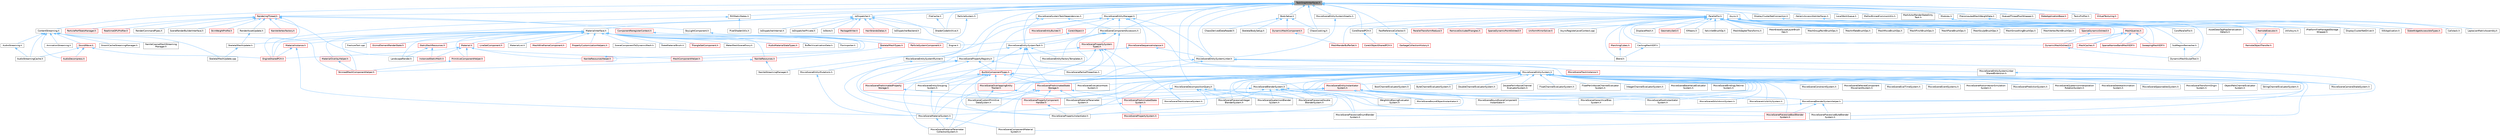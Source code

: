 digraph "TaskGraphInterfaces.h"
{
 // INTERACTIVE_SVG=YES
 // LATEX_PDF_SIZE
  bgcolor="transparent";
  edge [fontname=Helvetica,fontsize=10,labelfontname=Helvetica,labelfontsize=10];
  node [fontname=Helvetica,fontsize=10,shape=box,height=0.2,width=0.4];
  Node1 [id="Node000001",label="TaskGraphInterfaces.h",height=0.2,width=0.4,color="gray40", fillcolor="grey60", style="filled", fontcolor="black",tooltip=" "];
  Node1 -> Node2 [id="edge1_Node000001_Node000002",dir="back",color="steelblue1",style="solid",tooltip=" "];
  Node2 [id="Node000002",label="Async.h",height=0.2,width=0.4,color="grey40", fillcolor="white", style="filled",URL="$d7/ddf/Async_8h.html",tooltip=" "];
  Node2 -> Node3 [id="edge2_Node000002_Node000003",dir="back",color="steelblue1",style="solid",tooltip=" "];
  Node3 [id="Node000003",label="AssetDataTagMapSerialization\lDetails.h",height=0.2,width=0.4,color="grey40", fillcolor="white", style="filled",URL="$d5/d67/AssetDataTagMapSerializationDetails_8h.html",tooltip=" "];
  Node2 -> Node4 [id="edge3_Node000002_Node000004",dir="back",color="steelblue1",style="solid",tooltip=" "];
  Node4 [id="Node000004",label="CoreUObject.h",height=0.2,width=0.4,color="red", fillcolor="#FFF0F0", style="filled",URL="$d0/ded/CoreUObject_8h.html",tooltip=" "];
  Node4 -> Node5 [id="edge4_Node000004_Node000005",dir="back",color="steelblue1",style="solid",tooltip=" "];
  Node5 [id="Node000005",label="Engine.h",height=0.2,width=0.4,color="grey40", fillcolor="white", style="filled",URL="$d1/d34/Public_2Engine_8h.html",tooltip=" "];
  Node2 -> Node12 [id="edge5_Node000002_Node000012",dir="back",color="steelblue1",style="solid",tooltip=" "];
  Node12 [id="Node000012",label="CoroParallelFor.h",height=0.2,width=0.4,color="grey40", fillcolor="white", style="filled",URL="$d2/d05/CoroParallelFor_8h.html",tooltip=" "];
  Node2 -> Node13 [id="edge6_Node000002_Node000013",dir="back",color="steelblue1",style="solid",tooltip=" "];
  Node13 [id="Node000013",label="DynamicMeshSculptTool.h",height=0.2,width=0.4,color="grey40", fillcolor="white", style="filled",URL="$d6/d16/DynamicMeshSculptTool_8h.html",tooltip=" "];
  Node2 -> Node14 [id="edge7_Node000002_Node000014",dir="back",color="steelblue1",style="solid",tooltip=" "];
  Node14 [id="Node000014",label="IPlatformFileManagedStorage\lWrapper.h",height=0.2,width=0.4,color="grey40", fillcolor="white", style="filled",URL="$db/d2e/IPlatformFileManagedStorageWrapper_8h.html",tooltip=" "];
  Node2 -> Node15 [id="edge8_Node000002_Node000015",dir="back",color="steelblue1",style="solid",tooltip=" "];
  Node15 [id="Node000015",label="RemoteExecutor.h",height=0.2,width=0.4,color="red", fillcolor="#FFF0F0", style="filled",URL="$d4/dbc/RemoteExecutor_8h.html",tooltip=" "];
  Node15 -> Node16 [id="edge9_Node000015_Node000016",dir="back",color="steelblue1",style="solid",tooltip=" "];
  Node16 [id="Node000016",label="RemoteObjectTransfer.h",height=0.2,width=0.4,color="red", fillcolor="#FFF0F0", style="filled",URL="$df/d26/RemoteObjectTransfer_8h.html",tooltip=" "];
  Node2 -> Node16 [id="edge10_Node000002_Node000016",dir="back",color="steelblue1",style="solid",tooltip=" "];
  Node2 -> Node1134 [id="edge11_Node000002_Node001134",dir="back",color="steelblue1",style="solid",tooltip=" "];
  Node1134 [id="Node001134",label="UtilsAsync.h",height=0.2,width=0.4,color="grey40", fillcolor="white", style="filled",URL="$d2/d0c/UtilsAsync_8h.html",tooltip=" "];
  Node1 -> Node19 [id="edge12_Node000001_Node000019",dir="back",color="steelblue1",style="solid",tooltip=" "];
  Node19 [id="Node000019",label="BodySetup.h",height=0.2,width=0.4,color="grey40", fillcolor="white", style="filled",URL="$d8/d7b/BodySetup_8h.html",tooltip=" "];
  Node19 -> Node20 [id="edge13_Node000019_Node000020",dir="back",color="steelblue1",style="solid",tooltip=" "];
  Node20 [id="Node000020",label="ChaosCooking.h",height=0.2,width=0.4,color="grey40", fillcolor="white", style="filled",URL="$de/d88/ChaosCooking_8h.html",tooltip=" "];
  Node19 -> Node21 [id="edge14_Node000019_Node000021",dir="back",color="steelblue1",style="solid",tooltip=" "];
  Node21 [id="Node000021",label="ChaosDerivedDataReader.h",height=0.2,width=0.4,color="grey40", fillcolor="white", style="filled",URL="$de/d70/ChaosDerivedDataReader_8h.html",tooltip=" "];
  Node19 -> Node22 [id="edge15_Node000019_Node000022",dir="back",color="steelblue1",style="solid",tooltip=" "];
  Node22 [id="Node000022",label="DynamicMeshComponent.h",height=0.2,width=0.4,color="red", fillcolor="#FFF0F0", style="filled",URL="$d8/d66/DynamicMeshComponent_8h.html",tooltip=" "];
  Node22 -> Node34 [id="edge16_Node000022_Node000034",dir="back",color="steelblue1",style="solid",tooltip=" "];
  Node34 [id="Node000034",label="MeshRenderBufferSet.h",height=0.2,width=0.4,color="red", fillcolor="#FFF0F0", style="filled",URL="$de/dc2/MeshRenderBufferSet_8h.html",tooltip=" "];
  Node19 -> Node95 [id="edge17_Node000019_Node000095",dir="back",color="steelblue1",style="solid",tooltip=" "];
  Node95 [id="Node000095",label="SkeletalBodySetup.h",height=0.2,width=0.4,color="grey40", fillcolor="white", style="filled",URL="$dc/dbc/SkeletalBodySetup_8h.html",tooltip=" "];
  Node1 -> Node20 [id="edge18_Node000001_Node000020",dir="back",color="steelblue1",style="solid",tooltip=" "];
  Node1 -> Node1135 [id="edge19_Node000001_Node001135",dir="back",color="steelblue1",style="solid",tooltip=" "];
  Node1135 [id="Node001135",label="ContentStreaming.h",height=0.2,width=0.4,color="grey40", fillcolor="white", style="filled",URL="$dd/d05/ContentStreaming_8h.html",tooltip=" "];
  Node1135 -> Node1136 [id="edge20_Node001135_Node001136",dir="back",color="steelblue1",style="solid",tooltip=" "];
  Node1136 [id="Node001136",label="AnimationStreaming.h",height=0.2,width=0.4,color="grey40", fillcolor="white", style="filled",URL="$d5/d44/AnimationStreaming_8h.html",tooltip=" "];
  Node1135 -> Node1137 [id="edge21_Node001135_Node001137",dir="back",color="steelblue1",style="solid",tooltip=" "];
  Node1137 [id="Node001137",label="AudioDecompress.h",height=0.2,width=0.4,color="red", fillcolor="#FFF0F0", style="filled",URL="$d9/dfd/AudioDecompress_8h.html",tooltip=" "];
  Node1135 -> Node1139 [id="edge22_Node001135_Node001139",dir="back",color="steelblue1",style="solid",tooltip=" "];
  Node1139 [id="Node001139",label="AudioStreaming.h",height=0.2,width=0.4,color="grey40", fillcolor="white", style="filled",URL="$db/d37/AudioStreaming_8h.html",tooltip=" "];
  Node1139 -> Node1140 [id="edge23_Node001139_Node001140",dir="back",color="steelblue1",style="solid",tooltip=" "];
  Node1140 [id="Node001140",label="AudioStreamingCache.h",height=0.2,width=0.4,color="grey40", fillcolor="white", style="filled",URL="$d2/dc1/AudioStreamingCache_8h.html",tooltip=" "];
  Node1135 -> Node1140 [id="edge24_Node001135_Node001140",dir="back",color="steelblue1",style="solid",tooltip=" "];
  Node1135 -> Node1141 [id="edge25_Node001135_Node001141",dir="back",color="steelblue1",style="solid",tooltip=" "];
  Node1141 [id="Node001141",label="GroomCacheStreamingManager.h",height=0.2,width=0.4,color="grey40", fillcolor="white", style="filled",URL="$d3/dcf/GroomCacheStreamingManager_8h.html",tooltip=" "];
  Node1135 -> Node1142 [id="edge26_Node001135_Node001142",dir="back",color="steelblue1",style="solid",tooltip=" "];
  Node1142 [id="Node001142",label="NaniteCoarseMeshStreaming\lManager.h",height=0.2,width=0.4,color="grey40", fillcolor="white", style="filled",URL="$d2/dd8/NaniteCoarseMeshStreamingManager_8h.html",tooltip=" "];
  Node1135 -> Node321 [id="edge27_Node001135_Node000321",dir="back",color="steelblue1",style="solid",tooltip=" "];
  Node321 [id="Node000321",label="SkeletalMeshUpdate.cpp",height=0.2,width=0.4,color="grey40", fillcolor="white", style="filled",URL="$db/d45/SkeletalMeshUpdate_8cpp.html",tooltip=" "];
  Node1135 -> Node324 [id="edge28_Node001135_Node000324",dir="back",color="steelblue1",style="solid",tooltip=" "];
  Node324 [id="Node000324",label="SkinnedMeshComponentHelper.h",height=0.2,width=0.4,color="red", fillcolor="#FFF0F0", style="filled",URL="$db/d81/SkinnedMeshComponentHelper_8h.html",tooltip=" "];
  Node1135 -> Node1143 [id="edge29_Node001135_Node001143",dir="back",color="steelblue1",style="solid",tooltip=" "];
  Node1143 [id="Node001143",label="SoundWave.h",height=0.2,width=0.4,color="red", fillcolor="#FFF0F0", style="filled",URL="$d3/d6d/SoundWave_8h.html",tooltip=" "];
  Node1143 -> Node1137 [id="edge30_Node001143_Node001137",dir="back",color="steelblue1",style="solid",tooltip=" "];
  Node1143 -> Node1140 [id="edge31_Node001143_Node001140",dir="back",color="steelblue1",style="solid",tooltip=" "];
  Node1143 -> Node96 [id="edge32_Node001143_Node000096",dir="back",color="steelblue1",style="solid",tooltip=" "];
  Node96 [id="Node000096",label="EngineSharedPCH.h",height=0.2,width=0.4,color="red", fillcolor="#FFF0F0", style="filled",URL="$dc/dbb/EngineSharedPCH_8h.html",tooltip=" "];
  Node1 -> Node1171 [id="edge33_Node000001_Node001171",dir="back",color="steelblue1",style="solid",tooltip=" "];
  Node1171 [id="Node001171",label="CoreSharedPCH.h",height=0.2,width=0.4,color="grey40", fillcolor="white", style="filled",URL="$d8/de5/CoreSharedPCH_8h.html",tooltip=" "];
  Node1171 -> Node1172 [id="edge34_Node001171_Node001172",dir="back",color="steelblue1",style="solid",tooltip=" "];
  Node1172 [id="Node001172",label="CoreUObjectSharedPCH.h",height=0.2,width=0.4,color="red", fillcolor="#FFF0F0", style="filled",URL="$de/d2f/CoreUObjectSharedPCH_8h.html",tooltip=" "];
  Node1 -> Node1174 [id="edge35_Node000001_Node001174",dir="back",color="steelblue1",style="solid",tooltip=" "];
  Node1174 [id="Node001174",label="DisplayClusterNetConnection.h",height=0.2,width=0.4,color="grey40", fillcolor="white", style="filled",URL="$d0/df0/DisplayClusterNetConnection_8h.html",tooltip=" "];
  Node1174 -> Node1118 [id="edge36_Node001174_Node001118",dir="back",color="steelblue1",style="solid",tooltip=" "];
  Node1118 [id="Node001118",label="DisplayClusterNetDriver.h",height=0.2,width=0.4,color="grey40", fillcolor="white", style="filled",URL="$db/de1/DisplayClusterNetDriver_8h.html",tooltip=" "];
  Node1 -> Node1175 [id="edge37_Node000001_Node001175",dir="back",color="steelblue1",style="solid",tooltip=" "];
  Node1175 [id="Node001175",label="FastReferenceCollector.h",height=0.2,width=0.4,color="grey40", fillcolor="white", style="filled",URL="$dd/d44/FastReferenceCollector_8h.html",tooltip=" "];
  Node1175 -> Node1176 [id="edge38_Node001175_Node001176",dir="back",color="steelblue1",style="solid",tooltip=" "];
  Node1176 [id="Node001176",label="GarbageCollectionHistory.h",height=0.2,width=0.4,color="red", fillcolor="#FFF0F0", style="filled",URL="$d5/dee/GarbageCollectionHistory_8h.html",tooltip=" "];
  Node1 -> Node1178 [id="edge39_Node000001_Node001178",dir="back",color="steelblue1",style="solid",tooltip=" "];
  Node1178 [id="Node001178",label="FileCache.h",height=0.2,width=0.4,color="grey40", fillcolor="white", style="filled",URL="$da/d07/FileCache_8h.html",tooltip=" "];
  Node1178 -> Node1179 [id="edge40_Node001178_Node001179",dir="back",color="steelblue1",style="solid",tooltip=" "];
  Node1179 [id="Node001179",label="ShaderCodeArchive.h",height=0.2,width=0.4,color="grey40", fillcolor="white", style="filled",URL="$d4/dfd/ShaderCodeArchive_8h.html",tooltip=" "];
  Node1 -> Node1180 [id="edge41_Node000001_Node001180",dir="back",color="steelblue1",style="solid",tooltip=" "];
  Node1180 [id="Node001180",label="GenericAccessibleInterfaces.h",height=0.2,width=0.4,color="grey40", fillcolor="white", style="filled",URL="$d9/dbb/GenericAccessibleInterfaces_8h.html",tooltip=" "];
  Node1180 -> Node1181 [id="edge42_Node001180_Node001181",dir="back",color="steelblue1",style="solid",tooltip=" "];
  Node1181 [id="Node001181",label="IOSApplication.h",height=0.2,width=0.4,color="grey40", fillcolor="white", style="filled",URL="$de/d94/IOSApplication_8h.html",tooltip=" "];
  Node1180 -> Node1182 [id="edge43_Node001180_Node001182",dir="back",color="steelblue1",style="solid",tooltip=" "];
  Node1182 [id="Node001182",label="SlateWidgetAccessibleTypes.h",height=0.2,width=0.4,color="red", fillcolor="#FFF0F0", style="filled",URL="$d2/dbd/SlateWidgetAccessibleTypes_8h.html",tooltip=" "];
  Node1 -> Node14 [id="edge44_Node000001_Node000014",dir="back",color="steelblue1",style="solid",tooltip=" "];
  Node1 -> Node1863 [id="edge45_Node000001_Node001863",dir="back",color="steelblue1",style="solid",tooltip=" "];
  Node1863 [id="Node001863",label="IoDispatcher.h",height=0.2,width=0.4,color="grey40", fillcolor="white", style="filled",URL="$d8/d3c/IoDispatcher_8h.html",tooltip=" "];
  Node1863 -> Node1864 [id="edge46_Node001863_Node001864",dir="back",color="steelblue1",style="solid",tooltip=" "];
  Node1864 [id="Node001864",label="HairStrandsDatas.h",height=0.2,width=0.4,color="red", fillcolor="#FFF0F0", style="filled",URL="$d6/daf/HairStrandsDatas_8h.html",tooltip=" "];
  Node1863 -> Node1876 [id="edge47_Node001863_Node001876",dir="back",color="steelblue1",style="solid",tooltip=" "];
  Node1876 [id="Node001876",label="IoDispatcherBackend.h",height=0.2,width=0.4,color="grey40", fillcolor="white", style="filled",URL="$d3/df3/IoDispatcherBackend_8h.html",tooltip=" "];
  Node1863 -> Node1877 [id="edge48_Node001863_Node001877",dir="back",color="steelblue1",style="solid",tooltip=" "];
  Node1877 [id="Node001877",label="IoDispatcherInternal.h",height=0.2,width=0.4,color="grey40", fillcolor="white", style="filled",URL="$da/dee/IoDispatcherInternal_8h.html",tooltip=" "];
  Node1863 -> Node1878 [id="edge49_Node001863_Node001878",dir="back",color="steelblue1",style="solid",tooltip=" "];
  Node1878 [id="Node001878",label="IoDispatcherPrivate.h",height=0.2,width=0.4,color="grey40", fillcolor="white", style="filled",URL="$d3/dea/IoDispatcherPrivate_8h.html",tooltip=" "];
  Node1863 -> Node1879 [id="edge50_Node001863_Node001879",dir="back",color="steelblue1",style="solid",tooltip=" "];
  Node1879 [id="Node001879",label="IoStore.h",height=0.2,width=0.4,color="grey40", fillcolor="white", style="filled",URL="$d5/d52/IoStore_8h.html",tooltip=" "];
  Node1863 -> Node648 [id="edge51_Node001863_Node000648",dir="back",color="steelblue1",style="solid",tooltip=" "];
  Node648 [id="Node000648",label="NaniteStreamingManager.h",height=0.2,width=0.4,color="grey40", fillcolor="white", style="filled",URL="$d2/d3f/NaniteStreamingManager_8h.html",tooltip=" "];
  Node1863 -> Node1880 [id="edge52_Node001863_Node001880",dir="back",color="steelblue1",style="solid",tooltip=" "];
  Node1880 [id="Node001880",label="PackageWriter.h",height=0.2,width=0.4,color="red", fillcolor="#FFF0F0", style="filled",URL="$d4/d04/PackageWriter_8h.html",tooltip=" "];
  Node1863 -> Node1179 [id="edge53_Node001863_Node001179",dir="back",color="steelblue1",style="solid",tooltip=" "];
  Node1863 -> Node641 [id="edge54_Node001863_Node000641",dir="back",color="steelblue1",style="solid",tooltip=" "];
  Node641 [id="Node000641",label="SkeletalMeshUpdate.h",height=0.2,width=0.4,color="grey40", fillcolor="white", style="filled",URL="$df/d79/SkeletalMeshUpdate_8h.html",tooltip=" "];
  Node641 -> Node321 [id="edge55_Node000641_Node000321",dir="back",color="steelblue1",style="solid",tooltip=" "];
  Node1 -> Node1886 [id="edge56_Node000001_Node001886",dir="back",color="steelblue1",style="solid",tooltip=" "];
  Node1886 [id="Node001886",label="LocalWorkQueue.h",height=0.2,width=0.4,color="grey40", fillcolor="white", style="filled",URL="$d7/d67/LocalWorkQueue_8h.html",tooltip=" "];
  Node1 -> Node1887 [id="edge57_Node000001_Node001887",dir="back",color="steelblue1",style="solid",tooltip=" "];
  Node1887 [id="Node001887",label="MallocBinnedCommonUtils.h",height=0.2,width=0.4,color="grey40", fillcolor="white", style="filled",URL="$dc/ded/MallocBinnedCommonUtils_8h.html",tooltip=" "];
  Node1 -> Node1888 [id="edge58_Node000001_Node001888",dir="back",color="steelblue1",style="solid",tooltip=" "];
  Node1888 [id="Node001888",label="MarkActorRenderStateDirty\lTask.h",height=0.2,width=0.4,color="grey40", fillcolor="white", style="filled",URL="$d0/d61/MarkActorRenderStateDirtyTask_8h.html",tooltip=" "];
  Node1 -> Node1889 [id="edge59_Node000001_Node001889",dir="back",color="steelblue1",style="solid",tooltip=" "];
  Node1889 [id="Node001889",label="MaterialInterface.h",height=0.2,width=0.4,color="grey40", fillcolor="white", style="filled",URL="$de/daa/MaterialInterface_8h.html",tooltip=" "];
  Node1889 -> Node1890 [id="edge60_Node001889_Node001890",dir="back",color="steelblue1",style="solid",tooltip=" "];
  Node1890 [id="Node001890",label="AudioMaterialSlateTypes.h",height=0.2,width=0.4,color="red", fillcolor="#FFF0F0", style="filled",URL="$d3/d2d/AudioMaterialSlateTypes_8h.html",tooltip=" "];
  Node1889 -> Node1897 [id="edge61_Node001889_Node001897",dir="back",color="steelblue1",style="solid",tooltip=" "];
  Node1897 [id="Node001897",label="BufferVisualizationData.h",height=0.2,width=0.4,color="grey40", fillcolor="white", style="filled",URL="$df/df1/BufferVisualizationData_8h.html",tooltip=" "];
  Node1889 -> Node5 [id="edge62_Node001889_Node000005",dir="back",color="steelblue1",style="solid",tooltip=" "];
  Node1889 -> Node96 [id="edge63_Node001889_Node000096",dir="back",color="steelblue1",style="solid",tooltip=" "];
  Node1889 -> Node1898 [id="edge64_Node001889_Node001898",dir="back",color="steelblue1",style="solid",tooltip=" "];
  Node1898 [id="Node001898",label="FbxImporter.h",height=0.2,width=0.4,color="grey40", fillcolor="white", style="filled",URL="$d4/dfb/FbxImporter_8h.html",tooltip=" "];
  Node1889 -> Node332 [id="edge65_Node001889_Node000332",dir="back",color="steelblue1",style="solid",tooltip=" "];
  Node332 [id="Node000332",label="FractureTool.cpp",height=0.2,width=0.4,color="grey40", fillcolor="white", style="filled",URL="$dc/d9a/FractureTool_8cpp.html",tooltip=" "];
  Node1889 -> Node1899 [id="edge66_Node001889_Node001899",dir="back",color="steelblue1",style="solid",tooltip=" "];
  Node1899 [id="Node001899",label="GizmoElementRenderState.h",height=0.2,width=0.4,color="red", fillcolor="#FFF0F0", style="filled",URL="$dd/def/GizmoElementRenderState_8h.html",tooltip=" "];
  Node1889 -> Node111 [id="edge67_Node001889_Node000111",dir="back",color="steelblue1",style="solid",tooltip=" "];
  Node111 [id="Node000111",label="LandscapeRender.h",height=0.2,width=0.4,color="grey40", fillcolor="white", style="filled",URL="$df/d67/LandscapeRender_8h.html",tooltip=" "];
  Node1889 -> Node242 [id="edge68_Node001889_Node000242",dir="back",color="steelblue1",style="solid",tooltip=" "];
  Node242 [id="Node000242",label="LineSetComponent.h",height=0.2,width=0.4,color="red", fillcolor="#FFF0F0", style="filled",URL="$d7/d6b/LineSetComponent_8h.html",tooltip=" "];
  Node1889 -> Node486 [id="edge69_Node001889_Node000486",dir="back",color="steelblue1",style="solid",tooltip=" "];
  Node486 [id="Node000486",label="Material.h",height=0.2,width=0.4,color="red", fillcolor="#FFF0F0", style="filled",URL="$df/d12/Material_8h.html",tooltip=" "];
  Node486 -> Node96 [id="edge70_Node000486_Node000096",dir="back",color="steelblue1",style="solid",tooltip=" "];
  Node486 -> Node348 [id="edge71_Node000486_Node000348",dir="back",color="steelblue1",style="solid",tooltip=" "];
  Node348 [id="Node000348",label="InstancedStaticMesh.h",height=0.2,width=0.4,color="red", fillcolor="#FFF0F0", style="filled",URL="$dd/d89/InstancedStaticMesh_8h.html",tooltip=" "];
  Node486 -> Node504 [id="edge72_Node000486_Node000504",dir="back",color="steelblue1",style="solid",tooltip=" "];
  Node504 [id="Node000504",label="MeshComponentHelper.h",height=0.2,width=0.4,color="red", fillcolor="#FFF0F0", style="filled",URL="$d3/de8/MeshComponentHelper_8h.html",tooltip=" "];
  Node486 -> Node505 [id="edge73_Node000486_Node000505",dir="back",color="steelblue1",style="solid",tooltip=" "];
  Node505 [id="Node000505",label="NaniteResourcesHelper.h",height=0.2,width=0.4,color="red", fillcolor="#FFF0F0", style="filled",URL="$dc/d48/NaniteResourcesHelper_8h.html",tooltip=" "];
  Node505 -> Node505 [id="edge74_Node000505_Node000505",dir="back",color="steelblue1",style="solid",tooltip=" "];
  Node486 -> Node507 [id="edge75_Node000486_Node000507",dir="back",color="steelblue1",style="solid",tooltip=" "];
  Node507 [id="Node000507",label="PrimitiveComponentHelper.h",height=0.2,width=0.4,color="red", fillcolor="#FFF0F0", style="filled",URL="$d1/d08/PrimitiveComponentHelper_8h.html",tooltip=" "];
  Node507 -> Node324 [id="edge76_Node000507_Node000324",dir="back",color="steelblue1",style="solid",tooltip=" "];
  Node1889 -> Node1900 [id="edge77_Node001889_Node001900",dir="back",color="steelblue1",style="solid",tooltip=" "];
  Node1900 [id="Node001900",label="MaterialInstance.h",height=0.2,width=0.4,color="red", fillcolor="#FFF0F0", style="filled",URL="$d7/d9c/MaterialInstance_8h.html",tooltip=" "];
  Node1900 -> Node96 [id="edge78_Node001900_Node000096",dir="back",color="steelblue1",style="solid",tooltip=" "];
  Node1900 -> Node1041 [id="edge79_Node001900_Node001041",dir="back",color="steelblue1",style="solid",tooltip=" "];
  Node1041 [id="Node001041",label="MovieSceneMaterialSystem.h",height=0.2,width=0.4,color="grey40", fillcolor="white", style="filled",URL="$d2/d2f/MovieSceneMaterialSystem_8h.html",tooltip=" "];
  Node1041 -> Node1037 [id="edge80_Node001041_Node001037",dir="back",color="steelblue1",style="solid",tooltip=" "];
  Node1037 [id="Node001037",label="MovieSceneComponentMaterial\lSystem.h",height=0.2,width=0.4,color="grey40", fillcolor="white", style="filled",URL="$d7/d7c/MovieSceneComponentMaterialSystem_8h.html",tooltip=" "];
  Node1041 -> Node1038 [id="edge81_Node001041_Node001038",dir="back",color="steelblue1",style="solid",tooltip=" "];
  Node1038 [id="Node001038",label="MovieSceneMaterialParameter\lCollectionSystem.h",height=0.2,width=0.4,color="grey40", fillcolor="white", style="filled",URL="$d4/d18/MovieSceneMaterialParameterCollectionSystem_8h.html",tooltip=" "];
  Node1889 -> Node1538 [id="edge82_Node001889_Node001538",dir="back",color="steelblue1",style="solid",tooltip=" "];
  Node1538 [id="Node001538",label="MaterialList.h",height=0.2,width=0.4,color="grey40", fillcolor="white", style="filled",URL="$df/d0c/MaterialList_8h.html",tooltip=" "];
  Node1889 -> Node1910 [id="edge83_Node001889_Node001910",dir="back",color="steelblue1",style="solid",tooltip=" "];
  Node1910 [id="Node001910",label="MaterialOverlayHelper.h",height=0.2,width=0.4,color="red", fillcolor="#FFF0F0", style="filled",URL="$d4/d43/MaterialOverlayHelper_8h.html",tooltip=" "];
  Node1910 -> Node324 [id="edge84_Node001910_Node000324",dir="back",color="steelblue1",style="solid",tooltip=" "];
  Node1889 -> Node504 [id="edge85_Node001889_Node000504",dir="back",color="steelblue1",style="solid",tooltip=" "];
  Node1889 -> Node245 [id="edge86_Node001889_Node000245",dir="back",color="steelblue1",style="solid",tooltip=" "];
  Node245 [id="Node000245",label="MeshWireframeComponent.h",height=0.2,width=0.4,color="red", fillcolor="#FFF0F0", style="filled",URL="$d7/d66/MeshWireframeComponent_8h.html",tooltip=" "];
  Node1889 -> Node646 [id="edge87_Node001889_Node000646",dir="back",color="steelblue1",style="solid",tooltip=" "];
  Node646 [id="Node000646",label="NaniteResources.h",height=0.2,width=0.4,color="red", fillcolor="#FFF0F0", style="filled",URL="$d7/d8b/NaniteResources_8h.html",tooltip=" "];
  Node646 -> Node648 [id="edge88_Node000646_Node000648",dir="back",color="steelblue1",style="solid",tooltip=" "];
  Node646 -> Node324 [id="edge89_Node000646_Node000324",dir="back",color="steelblue1",style="solid",tooltip=" "];
  Node1889 -> Node505 [id="edge90_Node001889_Node000505",dir="back",color="steelblue1",style="solid",tooltip=" "];
  Node1889 -> Node394 [id="edge91_Node001889_Node000394",dir="back",color="steelblue1",style="solid",tooltip=" "];
  Node394 [id="Node000394",label="ParticleSystemComponent.h",height=0.2,width=0.4,color="red", fillcolor="#FFF0F0", style="filled",URL="$d4/d17/ParticleSystemComponent_8h.html",tooltip=" "];
  Node1889 -> Node507 [id="edge92_Node001889_Node000507",dir="back",color="steelblue1",style="solid",tooltip=" "];
  Node1889 -> Node1449 [id="edge93_Node001889_Node001449",dir="back",color="steelblue1",style="solid",tooltip=" "];
  Node1449 [id="Node001449",label="PropertyCustomizationHelpers.h",height=0.2,width=0.4,color="red", fillcolor="#FFF0F0", style="filled",URL="$d7/dd0/PropertyCustomizationHelpers_8h.html",tooltip=" "];
  Node1889 -> Node1911 [id="edge94_Node001889_Node001911",dir="back",color="steelblue1",style="solid",tooltip=" "];
  Node1911 [id="Node001911",label="SceneComponentToDynamicMesh.h",height=0.2,width=0.4,color="grey40", fillcolor="white", style="filled",URL="$d2/dfd/SceneComponentToDynamicMesh_8h.html",tooltip=" "];
  Node1889 -> Node636 [id="edge95_Node001889_Node000636",dir="back",color="steelblue1",style="solid",tooltip=" "];
  Node636 [id="Node000636",label="SkeletalMeshTypes.h",height=0.2,width=0.4,color="red", fillcolor="#FFF0F0", style="filled",URL="$d5/d0c/SkeletalMeshTypes_8h.html",tooltip=" "];
  Node636 -> Node646 [id="edge96_Node000636_Node000646",dir="back",color="steelblue1",style="solid",tooltip=" "];
  Node1889 -> Node324 [id="edge97_Node001889_Node000324",dir="back",color="steelblue1",style="solid",tooltip=" "];
  Node1889 -> Node1519 [id="edge98_Node001889_Node001519",dir="back",color="steelblue1",style="solid",tooltip=" "];
  Node1519 [id="Node001519",label="SlateMaterialBrush.h",height=0.2,width=0.4,color="grey40", fillcolor="white", style="filled",URL="$d0/d58/SlateMaterialBrush_8h.html",tooltip=" "];
  Node1889 -> Node360 [id="edge99_Node001889_Node000360",dir="back",color="steelblue1",style="solid",tooltip=" "];
  Node360 [id="Node000360",label="StaticMeshResources.h",height=0.2,width=0.4,color="red", fillcolor="#FFF0F0", style="filled",URL="$d0/db7/StaticMeshResources_8h.html",tooltip=" "];
  Node360 -> Node348 [id="edge100_Node000360_Node000348",dir="back",color="steelblue1",style="solid",tooltip=" "];
  Node360 -> Node111 [id="edge101_Node000360_Node000111",dir="back",color="steelblue1",style="solid",tooltip=" "];
  Node1889 -> Node381 [id="edge102_Node001889_Node000381",dir="back",color="steelblue1",style="solid",tooltip=" "];
  Node381 [id="Node000381",label="TriangleSetComponent.h",height=0.2,width=0.4,color="red", fillcolor="#FFF0F0", style="filled",URL="$d0/d95/TriangleSetComponent_8h.html",tooltip=" "];
  Node1889 -> Node1912 [id="edge103_Node001889_Node001912",dir="back",color="steelblue1",style="solid",tooltip=" "];
  Node1912 [id="Node001912",label="WaterMeshSceneProxy.h",height=0.2,width=0.4,color="grey40", fillcolor="white", style="filled",URL="$d2/d6c/WaterMeshSceneProxy_8h.html",tooltip=" "];
  Node1 -> Node1913 [id="edge104_Node000001_Node001913",dir="back",color="steelblue1",style="solid",tooltip=" "];
  Node1913 [id="Node001913",label="Modules.h",height=0.2,width=0.4,color="grey40", fillcolor="white", style="filled",URL="$dd/dc2/Modules_8h.html",tooltip=" "];
  Node1913 -> Node1914 [id="edge105_Node001913_Node001914",dir="back",color="steelblue1",style="solid",tooltip=" "];
  Node1914 [id="Node001914",label="Callstack.h",height=0.2,width=0.4,color="grey40", fillcolor="white", style="filled",URL="$df/d6a/Callstack_8h.html",tooltip=" "];
  Node1 -> Node1915 [id="edge106_Node000001_Node001915",dir="back",color="steelblue1",style="solid",tooltip=" "];
  Node1915 [id="Node001915",label="MovieSceneComponentAccessors.h",height=0.2,width=0.4,color="grey40", fillcolor="white", style="filled",URL="$db/d67/MovieSceneComponentAccessors_8h.html",tooltip=" "];
  Node1915 -> Node1916 [id="edge107_Node001915_Node001916",dir="back",color="steelblue1",style="solid",tooltip=" "];
  Node1916 [id="Node001916",label="MovieSceneEntityFactoryTemplates.h",height=0.2,width=0.4,color="grey40", fillcolor="white", style="filled",URL="$de/df8/MovieSceneEntityFactoryTemplates_8h.html",tooltip=" "];
  Node1915 -> Node1917 [id="edge108_Node001915_Node001917",dir="back",color="steelblue1",style="solid",tooltip=" "];
  Node1917 [id="Node001917",label="MovieSceneEntitySystemTask.h",height=0.2,width=0.4,color="grey40", fillcolor="white", style="filled",URL="$d5/dcb/MovieSceneEntitySystemTask_8h.html",tooltip=" "];
  Node1917 -> Node997 [id="edge109_Node001917_Node000997",dir="back",color="steelblue1",style="solid",tooltip=" "];
  Node997 [id="Node000997",label="MovieSceneBlenderSystemHelper.h",height=0.2,width=0.4,color="grey40", fillcolor="white", style="filled",URL="$d5/d47/MovieSceneBlenderSystemHelper_8h.html",tooltip=" "];
  Node997 -> Node998 [id="edge110_Node000997_Node000998",dir="back",color="steelblue1",style="solid",tooltip=" "];
  Node998 [id="Node000998",label="MovieScenePiecewiseBoolBlender\lSystem.h",height=0.2,width=0.4,color="red", fillcolor="#FFF0F0", style="filled",URL="$d7/d27/MovieScenePiecewiseBoolBlenderSystem_8h.html",tooltip=" "];
  Node997 -> Node1025 [id="edge111_Node000997_Node001025",dir="back",color="steelblue1",style="solid",tooltip=" "];
  Node1025 [id="Node001025",label="MovieScenePiecewiseByteBlender\lSystem.h",height=0.2,width=0.4,color="grey40", fillcolor="white", style="filled",URL="$d7/dde/MovieScenePiecewiseByteBlenderSystem_8h.html",tooltip=" "];
  Node997 -> Node1026 [id="edge112_Node000997_Node001026",dir="back",color="steelblue1",style="solid",tooltip=" "];
  Node1026 [id="Node001026",label="MovieScenePiecewiseEnumBlender\lSystem.h",height=0.2,width=0.4,color="grey40", fillcolor="white", style="filled",URL="$d4/dfe/MovieScenePiecewiseEnumBlenderSystem_8h.html",tooltip=" "];
  Node1917 -> Node1916 [id="edge113_Node001917_Node001916",dir="back",color="steelblue1",style="solid",tooltip=" "];
  Node1917 -> Node1918 [id="edge114_Node001917_Node001918",dir="back",color="steelblue1",style="solid",tooltip=" "];
  Node1918 [id="Node001918",label="MovieSceneEntityGrouping\lSystem.h",height=0.2,width=0.4,color="grey40", fillcolor="white", style="filled",URL="$d6/dce/MovieSceneEntityGroupingSystem_8h.html",tooltip=" "];
  Node1918 -> Node1041 [id="edge115_Node001918_Node001041",dir="back",color="steelblue1",style="solid",tooltip=" "];
  Node1917 -> Node1029 [id="edge116_Node001917_Node001029",dir="back",color="steelblue1",style="solid",tooltip=" "];
  Node1029 [id="Node001029",label="MovieSceneOverlappingEntity\lTracker.h",height=0.2,width=0.4,color="red", fillcolor="#FFF0F0", style="filled",URL="$db/d41/MovieSceneOverlappingEntityTracker_8h.html",tooltip=" "];
  Node1029 -> Node1033 [id="edge117_Node001029_Node001033",dir="back",color="steelblue1",style="solid",tooltip=" "];
  Node1033 [id="Node001033",label="MovieSceneCustomPrimitive\lDataSystem.h",height=0.2,width=0.4,color="grey40", fillcolor="white", style="filled",URL="$d1/da0/MovieSceneCustomPrimitiveDataSystem_8h.html",tooltip=" "];
  Node1029 -> Node1035 [id="edge118_Node001029_Node001035",dir="back",color="steelblue1",style="solid",tooltip=" "];
  Node1035 [id="Node001035",label="MovieSceneMaterialParameter\lSystem.h",height=0.2,width=0.4,color="grey40", fillcolor="white", style="filled",URL="$d9/d38/MovieSceneMaterialParameterSystem_8h.html",tooltip=" "];
  Node1917 -> Node1043 [id="edge119_Node001917_Node001043",dir="back",color="steelblue1",style="solid",tooltip=" "];
  Node1043 [id="Node001043",label="MovieScenePreAnimatedProperty\lStorage.h",height=0.2,width=0.4,color="red", fillcolor="#FFF0F0", style="filled",URL="$de/d55/MovieScenePreAnimatedPropertyStorage_8h.html",tooltip=" "];
  Node1043 -> Node1045 [id="edge120_Node001043_Node001045",dir="back",color="steelblue1",style="solid",tooltip=" "];
  Node1045 [id="Node001045",label="MovieScenePropertyComponent\lHandler.h",height=0.2,width=0.4,color="red", fillcolor="#FFF0F0", style="filled",URL="$d1/d1c/MovieScenePropertyComponentHandler_8h.html",tooltip=" "];
  Node1045 -> Node1046 [id="edge121_Node001045_Node001046",dir="back",color="steelblue1",style="solid",tooltip=" "];
  Node1046 [id="Node001046",label="MovieScenePropertyInstantiator.h",height=0.2,width=0.4,color="grey40", fillcolor="white", style="filled",URL="$d2/ddc/MovieScenePropertyInstantiator_8h.html",tooltip=" "];
  Node1917 -> Node1036 [id="edge122_Node001917_Node001036",dir="back",color="steelblue1",style="solid",tooltip=" "];
  Node1036 [id="Node001036",label="MovieScenePreAnimatedState\lStorage.h",height=0.2,width=0.4,color="red", fillcolor="#FFF0F0", style="filled",URL="$db/d56/MovieScenePreAnimatedStateStorage_8h.html",tooltip=" "];
  Node1036 -> Node1037 [id="edge123_Node001036_Node001037",dir="back",color="steelblue1",style="solid",tooltip=" "];
  Node1036 -> Node1033 [id="edge124_Node001036_Node001033",dir="back",color="steelblue1",style="solid",tooltip=" "];
  Node1036 -> Node1038 [id="edge125_Node001036_Node001038",dir="back",color="steelblue1",style="solid",tooltip=" "];
  Node1036 -> Node1035 [id="edge126_Node001036_Node001035",dir="back",color="steelblue1",style="solid",tooltip=" "];
  Node1036 -> Node1048 [id="edge127_Node001036_Node001048",dir="back",color="steelblue1",style="solid",tooltip=" "];
  Node1048 [id="Node001048",label="MovieScenePreAnimatedState\lSystem.h",height=0.2,width=0.4,color="red", fillcolor="#FFF0F0", style="filled",URL="$df/d2d/MovieScenePreAnimatedStateSystem_8h.html",tooltip=" "];
  Node1048 -> Node1041 [id="edge128_Node001048_Node001041",dir="back",color="steelblue1",style="solid",tooltip=" "];
  Node1048 -> Node1049 [id="edge129_Node001048_Node001049",dir="back",color="steelblue1",style="solid",tooltip=" "];
  Node1049 [id="Node001049",label="MovieScenePropertySystem.h",height=0.2,width=0.4,color="red", fillcolor="#FFF0F0", style="filled",URL="$dd/d75/MovieScenePropertySystem_8h.html",tooltip=" "];
  Node1036 -> Node1045 [id="edge130_Node001036_Node001045",dir="back",color="steelblue1",style="solid",tooltip=" "];
  Node1915 -> Node1029 [id="edge131_Node001915_Node001029",dir="back",color="steelblue1",style="solid",tooltip=" "];
  Node1915 -> Node1919 [id="edge132_Node001915_Node001919",dir="back",color="steelblue1",style="solid",tooltip=" "];
  Node1919 [id="Node001919",label="MovieScenePartialProperties.h",height=0.2,width=0.4,color="grey40", fillcolor="white", style="filled",URL="$d8/d3c/MovieScenePartialProperties_8h.html",tooltip=" "];
  Node1915 -> Node1920 [id="edge133_Node001915_Node001920",dir="back",color="steelblue1",style="solid",tooltip=" "];
  Node1920 [id="Node001920",label="MovieScenePropertySystem\lTypes.h",height=0.2,width=0.4,color="red", fillcolor="#FFF0F0", style="filled",URL="$d2/d09/MovieScenePropertySystemTypes_8h.html",tooltip=" "];
  Node1920 -> Node1919 [id="edge134_Node001920_Node001919",dir="back",color="steelblue1",style="solid",tooltip=" "];
  Node1920 -> Node1043 [id="edge135_Node001920_Node001043",dir="back",color="steelblue1",style="solid",tooltip=" "];
  Node1920 -> Node1934 [id="edge136_Node001920_Node001934",dir="back",color="steelblue1",style="solid",tooltip=" "];
  Node1934 [id="Node001934",label="MovieScenePropertyRegistry.h",height=0.2,width=0.4,color="grey40", fillcolor="white", style="filled",URL="$da/d00/MovieScenePropertyRegistry_8h.html",tooltip=" "];
  Node1934 -> Node1922 [id="edge137_Node001934_Node001922",dir="back",color="steelblue1",style="solid",tooltip=" "];
  Node1922 [id="Node001922",label="BuiltInComponentTypes.h",height=0.2,width=0.4,color="red", fillcolor="#FFF0F0", style="filled",URL="$dc/d94/BuiltInComponentTypes_8h.html",tooltip=" "];
  Node1922 -> Node997 [id="edge138_Node001922_Node000997",dir="back",color="steelblue1",style="solid",tooltip=" "];
  Node1922 -> Node1033 [id="edge139_Node001922_Node001033",dir="back",color="steelblue1",style="solid",tooltip=" "];
  Node1922 -> Node1918 [id="edge140_Node001922_Node001918",dir="back",color="steelblue1",style="solid",tooltip=" "];
  Node1922 -> Node1923 [id="edge141_Node001922_Node001923",dir="back",color="steelblue1",style="solid",tooltip=" "];
  Node1923 [id="Node001923",label="MovieSceneEvaluationHook\lSystem.h",height=0.2,width=0.4,color="grey40", fillcolor="white", style="filled",URL="$d1/d8b/MovieSceneEvaluationHookSystem_8h.html",tooltip=" "];
  Node1922 -> Node1038 [id="edge142_Node001922_Node001038",dir="back",color="steelblue1",style="solid",tooltip=" "];
  Node1922 -> Node1041 [id="edge143_Node001922_Node001041",dir="back",color="steelblue1",style="solid",tooltip=" "];
  Node1922 -> Node1029 [id="edge144_Node001922_Node001029",dir="back",color="steelblue1",style="solid",tooltip=" "];
  Node1922 -> Node1043 [id="edge145_Node001922_Node001043",dir="back",color="steelblue1",style="solid",tooltip=" "];
  Node1922 -> Node1036 [id="edge146_Node001922_Node001036",dir="back",color="steelblue1",style="solid",tooltip=" "];
  Node1922 -> Node1046 [id="edge147_Node001922_Node001046",dir="back",color="steelblue1",style="solid",tooltip=" "];
  Node1922 -> Node1931 [id="edge148_Node001922_Node001931",dir="back",color="steelblue1",style="solid",tooltip=" "];
  Node1931 [id="Node001931",label="WeightAndEasingEvaluator\lSystem.h",height=0.2,width=0.4,color="grey40", fillcolor="white", style="filled",URL="$d0/d06/WeightAndEasingEvaluatorSystem_8h.html",tooltip=" "];
  Node1934 -> Node1919 [id="edge149_Node001934_Node001919",dir="back",color="steelblue1",style="solid",tooltip=" "];
  Node1934 -> Node1043 [id="edge150_Node001934_Node001043",dir="back",color="steelblue1",style="solid",tooltip=" "];
  Node1934 -> Node1045 [id="edge151_Node001934_Node001045",dir="back",color="steelblue1",style="solid",tooltip=" "];
  Node1934 -> Node1046 [id="edge152_Node001934_Node001046",dir="back",color="steelblue1",style="solid",tooltip=" "];
  Node1920 -> Node1049 [id="edge153_Node001920_Node001049",dir="back",color="steelblue1",style="solid",tooltip=" "];
  Node1920 -> Node1937 [id="edge154_Node001920_Node001937",dir="back",color="steelblue1",style="solid",tooltip=" "];
  Node1937 [id="Node001937",label="MovieSceneTrackInstanceSystem.h",height=0.2,width=0.4,color="grey40", fillcolor="white", style="filled",URL="$d4/db7/MovieSceneTrackInstanceSystem_8h.html",tooltip=" "];
  Node1 -> Node1938 [id="edge155_Node000001_Node001938",dir="back",color="steelblue1",style="solid",tooltip=" "];
  Node1938 [id="Node001938",label="MovieSceneDecompositionQuery.h",height=0.2,width=0.4,color="grey40", fillcolor="white", style="filled",URL="$dd/d7c/MovieSceneDecompositionQuery_8h.html",tooltip=" "];
  Node1938 -> Node1939 [id="edge156_Node001938_Node001939",dir="back",color="steelblue1",style="solid",tooltip=" "];
  Node1939 [id="Node001939",label="MovieScenePiecewiseDouble\lBlenderSystem.h",height=0.2,width=0.4,color="grey40", fillcolor="white", style="filled",URL="$d7/d54/MovieScenePiecewiseDoubleBlenderSystem_8h.html",tooltip=" "];
  Node1938 -> Node1940 [id="edge157_Node001938_Node001940",dir="back",color="steelblue1",style="solid",tooltip=" "];
  Node1940 [id="Node001940",label="MovieScenePiecewiseInteger\lBlenderSystem.h",height=0.2,width=0.4,color="grey40", fillcolor="white", style="filled",URL="$dc/df8/MovieScenePiecewiseIntegerBlenderSystem_8h.html",tooltip=" "];
  Node1938 -> Node1045 [id="edge158_Node001938_Node001045",dir="back",color="steelblue1",style="solid",tooltip=" "];
  Node1938 -> Node1046 [id="edge159_Node001938_Node001046",dir="back",color="steelblue1",style="solid",tooltip=" "];
  Node1938 -> Node1941 [id="edge160_Node001938_Node001941",dir="back",color="steelblue1",style="solid",tooltip=" "];
  Node1941 [id="Node001941",label="MovieSceneQuaternionBlender\lSystem.h",height=0.2,width=0.4,color="grey40", fillcolor="white", style="filled",URL="$d8/d90/MovieSceneQuaternionBlenderSystem_8h.html",tooltip=" "];
  Node1 -> Node1942 [id="edge161_Node000001_Node001942",dir="back",color="steelblue1",style="solid",tooltip=" "];
  Node1942 [id="Node001942",label="MovieSceneEntityManager.h",height=0.2,width=0.4,color="grey40", fillcolor="white", style="filled",URL="$d5/d5b/MovieSceneEntityManager_8h.html",tooltip=" "];
  Node1942 -> Node1922 [id="edge162_Node001942_Node001922",dir="back",color="steelblue1",style="solid",tooltip=" "];
  Node1942 -> Node1915 [id="edge163_Node001942_Node001915",dir="back",color="steelblue1",style="solid",tooltip=" "];
  Node1942 -> Node1943 [id="edge164_Node001942_Node001943",dir="back",color="steelblue1",style="solid",tooltip=" "];
  Node1943 [id="Node001943",label="MovieSceneEntityBuilder.h",height=0.2,width=0.4,color="red", fillcolor="#FFF0F0", style="filled",URL="$d4/df8/MovieSceneEntityBuilder_8h.html",tooltip=" "];
  Node1942 -> Node2016 [id="edge165_Node001942_Node002016",dir="back",color="steelblue1",style="solid",tooltip=" "];
  Node2016 [id="Node002016",label="MovieSceneEntityMutations.h",height=0.2,width=0.4,color="grey40", fillcolor="white", style="filled",URL="$d1/da2/MovieSceneEntityMutations_8h.html",tooltip=" "];
  Node2016 -> Node1041 [id="edge166_Node002016_Node001041",dir="back",color="steelblue1",style="solid",tooltip=" "];
  Node1942 -> Node2017 [id="edge167_Node001942_Node002017",dir="back",color="steelblue1",style="solid",tooltip=" "];
  Node2017 [id="Node002017",label="MovieSceneEntitySystem.h",height=0.2,width=0.4,color="grey40", fillcolor="white", style="filled",URL="$dd/d4b/MovieSceneEntitySystem_8h.html",tooltip=" "];
  Node2017 -> Node2018 [id="edge168_Node002017_Node002018",dir="back",color="steelblue1",style="solid",tooltip=" "];
  Node2018 [id="Node002018",label="BoolChannelEvaluatorSystem.h",height=0.2,width=0.4,color="grey40", fillcolor="white", style="filled",URL="$d2/dac/BoolChannelEvaluatorSystem_8h.html",tooltip=" "];
  Node2017 -> Node2019 [id="edge169_Node002017_Node002019",dir="back",color="steelblue1",style="solid",tooltip=" "];
  Node2019 [id="Node002019",label="ByteChannelEvaluatorSystem.h",height=0.2,width=0.4,color="grey40", fillcolor="white", style="filled",URL="$d5/dd5/ByteChannelEvaluatorSystem_8h.html",tooltip=" "];
  Node2017 -> Node2020 [id="edge170_Node002017_Node002020",dir="back",color="steelblue1",style="solid",tooltip=" "];
  Node2020 [id="Node002020",label="DoubleChannelEvaluatorSystem.h",height=0.2,width=0.4,color="grey40", fillcolor="white", style="filled",URL="$d8/d79/DoubleChannelEvaluatorSystem_8h.html",tooltip=" "];
  Node2017 -> Node2021 [id="edge171_Node002017_Node002021",dir="back",color="steelblue1",style="solid",tooltip=" "];
  Node2021 [id="Node002021",label="DoublePerlinNoiseChannel\lEvaluatorSystem.h",height=0.2,width=0.4,color="grey40", fillcolor="white", style="filled",URL="$d8/d5f/DoublePerlinNoiseChannelEvaluatorSystem_8h.html",tooltip=" "];
  Node2017 -> Node2022 [id="edge172_Node002017_Node002022",dir="back",color="steelblue1",style="solid",tooltip=" "];
  Node2022 [id="Node002022",label="FloatChannelEvaluatorSystem.h",height=0.2,width=0.4,color="grey40", fillcolor="white", style="filled",URL="$db/dba/FloatChannelEvaluatorSystem_8h.html",tooltip=" "];
  Node2017 -> Node2023 [id="edge173_Node002017_Node002023",dir="back",color="steelblue1",style="solid",tooltip=" "];
  Node2023 [id="Node002023",label="FloatPerlinNoiseChannelEvaluator\lSystem.h",height=0.2,width=0.4,color="grey40", fillcolor="white", style="filled",URL="$d0/d11/FloatPerlinNoiseChannelEvaluatorSystem_8h.html",tooltip=" "];
  Node2017 -> Node2024 [id="edge174_Node002017_Node002024",dir="back",color="steelblue1",style="solid",tooltip=" "];
  Node2024 [id="Node002024",label="IntegerChannelEvaluatorSystem.h",height=0.2,width=0.4,color="grey40", fillcolor="white", style="filled",URL="$da/d31/IntegerChannelEvaluatorSystem_8h.html",tooltip=" "];
  Node2017 -> Node2025 [id="edge175_Node002017_Node002025",dir="back",color="steelblue1",style="solid",tooltip=" "];
  Node2025 [id="Node002025",label="MovieSceneBaseValueEvaluator\lSystem.h",height=0.2,width=0.4,color="grey40", fillcolor="white", style="filled",URL="$d6/dd9/MovieSceneBaseValueEvaluatorSystem_8h.html",tooltip=" "];
  Node2017 -> Node2026 [id="edge176_Node002017_Node002026",dir="back",color="steelblue1",style="solid",tooltip=" "];
  Node2026 [id="Node002026",label="MovieSceneBindingLifetime\lSystem.h",height=0.2,width=0.4,color="grey40", fillcolor="white", style="filled",URL="$dd/d01/MovieSceneBindingLifetimeSystem_8h.html",tooltip=" "];
  Node2017 -> Node2027 [id="edge177_Node002017_Node002027",dir="back",color="steelblue1",style="solid",tooltip=" "];
  Node2027 [id="Node002027",label="MovieSceneBlenderSystem.h",height=0.2,width=0.4,color="grey40", fillcolor="white", style="filled",URL="$d6/d7b/MovieSceneBlenderSystem_8h.html",tooltip=" "];
  Node2027 -> Node997 [id="edge178_Node002027_Node000997",dir="back",color="steelblue1",style="solid",tooltip=" "];
  Node2027 -> Node998 [id="edge179_Node002027_Node000998",dir="back",color="steelblue1",style="solid",tooltip=" "];
  Node2027 -> Node1025 [id="edge180_Node002027_Node001025",dir="back",color="steelblue1",style="solid",tooltip=" "];
  Node2027 -> Node1939 [id="edge181_Node002027_Node001939",dir="back",color="steelblue1",style="solid",tooltip=" "];
  Node2027 -> Node1026 [id="edge182_Node002027_Node001026",dir="back",color="steelblue1",style="solid",tooltip=" "];
  Node2027 -> Node1940 [id="edge183_Node002027_Node001940",dir="back",color="steelblue1",style="solid",tooltip=" "];
  Node2027 -> Node1045 [id="edge184_Node002027_Node001045",dir="back",color="steelblue1",style="solid",tooltip=" "];
  Node2027 -> Node1941 [id="edge185_Node002027_Node001941",dir="back",color="steelblue1",style="solid",tooltip=" "];
  Node2017 -> Node1976 [id="edge186_Node002017_Node001976",dir="back",color="steelblue1",style="solid",tooltip=" "];
  Node1976 [id="Node001976",label="MovieSceneBoundObjectInstantiator.h",height=0.2,width=0.4,color="grey40", fillcolor="white", style="filled",URL="$d2/d08/MovieSceneBoundObjectInstantiator_8h.html",tooltip=" "];
  Node2017 -> Node1977 [id="edge187_Node002017_Node001977",dir="back",color="steelblue1",style="solid",tooltip=" "];
  Node1977 [id="Node001977",label="MovieSceneBoundSceneComponent\lInstantiator.h",height=0.2,width=0.4,color="grey40", fillcolor="white", style="filled",URL="$d7/dae/MovieSceneBoundSceneComponentInstantiator_8h.html",tooltip=" "];
  Node2017 -> Node1028 [id="edge188_Node002017_Node001028",dir="back",color="steelblue1",style="solid",tooltip=" "];
  Node1028 [id="Node001028",label="MovieSceneCameraShakeSystem.h",height=0.2,width=0.4,color="grey40", fillcolor="white", style="filled",URL="$d2/dcc/MovieSceneCameraShakeSystem_8h.html",tooltip=" "];
  Node2017 -> Node1037 [id="edge189_Node002017_Node001037",dir="back",color="steelblue1",style="solid",tooltip=" "];
  Node2017 -> Node2028 [id="edge190_Node002017_Node002028",dir="back",color="steelblue1",style="solid",tooltip=" "];
  Node2028 [id="Node002028",label="MovieSceneConstraintSystem.h",height=0.2,width=0.4,color="grey40", fillcolor="white", style="filled",URL="$dc/d55/MovieSceneConstraintSystem_8h.html",tooltip=" "];
  Node2017 -> Node1033 [id="edge191_Node002017_Node001033",dir="back",color="steelblue1",style="solid",tooltip=" "];
  Node2017 -> Node2029 [id="edge192_Node002017_Node002029",dir="back",color="steelblue1",style="solid",tooltip=" "];
  Node2029 [id="Node002029",label="MovieSceneDeferredComponent\lMovementSystem.h",height=0.2,width=0.4,color="grey40", fillcolor="white", style="filled",URL="$d6/d9d/MovieSceneDeferredComponentMovementSystem_8h.html",tooltip=" "];
  Node2017 -> Node1918 [id="edge193_Node002017_Node001918",dir="back",color="steelblue1",style="solid",tooltip=" "];
  Node2017 -> Node1975 [id="edge194_Node002017_Node001975",dir="back",color="steelblue1",style="solid",tooltip=" "];
  Node1975 [id="Node001975",label="MovieSceneEntityInstantiator\lSystem.h",height=0.2,width=0.4,color="red", fillcolor="#FFF0F0", style="filled",URL="$d1/d77/MovieSceneEntityInstantiatorSystem_8h.html",tooltip=" "];
  Node1975 -> Node1976 [id="edge195_Node001975_Node001976",dir="back",color="steelblue1",style="solid",tooltip=" "];
  Node1975 -> Node1977 [id="edge196_Node001975_Node001977",dir="back",color="steelblue1",style="solid",tooltip=" "];
  Node1975 -> Node1978 [id="edge197_Node001975_Node001978",dir="back",color="steelblue1",style="solid",tooltip=" "];
  Node1978 [id="Node001978",label="MovieSceneHierarchicalBias\lSystem.h",height=0.2,width=0.4,color="grey40", fillcolor="white", style="filled",URL="$db/dbf/MovieSceneHierarchicalBiasSystem_8h.html",tooltip=" "];
  Node1975 -> Node1035 [id="edge198_Node001975_Node001035",dir="back",color="steelblue1",style="solid",tooltip=" "];
  Node1975 -> Node1048 [id="edge199_Node001975_Node001048",dir="back",color="steelblue1",style="solid",tooltip=" "];
  Node1975 -> Node1046 [id="edge200_Node001975_Node001046",dir="back",color="steelblue1",style="solid",tooltip=" "];
  Node1975 -> Node1981 [id="edge201_Node001975_Node001981",dir="back",color="steelblue1",style="solid",tooltip=" "];
  Node1981 [id="Node001981",label="MovieSceneRootInstantiator\lSystem.h",height=0.2,width=0.4,color="grey40", fillcolor="white", style="filled",URL="$dc/d52/MovieSceneRootInstantiatorSystem_8h.html",tooltip=" "];
  Node1975 -> Node1982 [id="edge202_Node001975_Node001982",dir="back",color="steelblue1",style="solid",tooltip=" "];
  Node1982 [id="Node001982",label="MovieSceneStitchAnimSystem.h",height=0.2,width=0.4,color="grey40", fillcolor="white", style="filled",URL="$d1/d39/MovieSceneStitchAnimSystem_8h.html",tooltip=" "];
  Node1975 -> Node1937 [id="edge203_Node001975_Node001937",dir="back",color="steelblue1",style="solid",tooltip=" "];
  Node1975 -> Node1983 [id="edge204_Node001975_Node001983",dir="back",color="steelblue1",style="solid",tooltip=" "];
  Node1983 [id="Node001983",label="MovieSceneVisibilitySystem.h",height=0.2,width=0.4,color="grey40", fillcolor="white", style="filled",URL="$d6/d1d/MovieSceneVisibilitySystem_8h.html",tooltip=" "];
  Node1975 -> Node1931 [id="edge205_Node001975_Node001931",dir="back",color="steelblue1",style="solid",tooltip=" "];
  Node2017 -> Node2030 [id="edge206_Node002017_Node002030",dir="back",color="steelblue1",style="solid",tooltip=" "];
  Node2030 [id="Node002030",label="MovieSceneEvalTimeSystem.h",height=0.2,width=0.4,color="grey40", fillcolor="white", style="filled",URL="$de/da7/MovieSceneEvalTimeSystem_8h.html",tooltip=" "];
  Node2017 -> Node1923 [id="edge207_Node002017_Node001923",dir="back",color="steelblue1",style="solid",tooltip=" "];
  Node2017 -> Node2031 [id="edge208_Node002017_Node002031",dir="back",color="steelblue1",style="solid",tooltip=" "];
  Node2031 [id="Node002031",label="MovieSceneEventSystems.h",height=0.2,width=0.4,color="grey40", fillcolor="white", style="filled",URL="$d5/d15/MovieSceneEventSystems_8h.html",tooltip=" "];
  Node2017 -> Node1978 [id="edge209_Node002017_Node001978",dir="back",color="steelblue1",style="solid",tooltip=" "];
  Node2017 -> Node1038 [id="edge210_Node002017_Node001038",dir="back",color="steelblue1",style="solid",tooltip=" "];
  Node2017 -> Node1035 [id="edge211_Node002017_Node001035",dir="back",color="steelblue1",style="solid",tooltip=" "];
  Node2017 -> Node1041 [id="edge212_Node002017_Node001041",dir="back",color="steelblue1",style="solid",tooltip=" "];
  Node2017 -> Node2032 [id="edge213_Node002017_Node002032",dir="back",color="steelblue1",style="solid",tooltip=" "];
  Node2032 [id="Node002032",label="MovieSceneMotionVectorSimulation\lSystem.h",height=0.2,width=0.4,color="grey40", fillcolor="white", style="filled",URL="$d8/d92/MovieSceneMotionVectorSimulationSystem_8h.html",tooltip=" "];
  Node2017 -> Node1029 [id="edge214_Node002017_Node001029",dir="back",color="steelblue1",style="solid",tooltip=" "];
  Node2017 -> Node998 [id="edge215_Node002017_Node000998",dir="back",color="steelblue1",style="solid",tooltip=" "];
  Node2017 -> Node1025 [id="edge216_Node002017_Node001025",dir="back",color="steelblue1",style="solid",tooltip=" "];
  Node2017 -> Node1939 [id="edge217_Node002017_Node001939",dir="back",color="steelblue1",style="solid",tooltip=" "];
  Node2017 -> Node1026 [id="edge218_Node002017_Node001026",dir="back",color="steelblue1",style="solid",tooltip=" "];
  Node2017 -> Node1940 [id="edge219_Node002017_Node001940",dir="back",color="steelblue1",style="solid",tooltip=" "];
  Node2017 -> Node1048 [id="edge220_Node002017_Node001048",dir="back",color="steelblue1",style="solid",tooltip=" "];
  Node2017 -> Node1930 [id="edge221_Node002017_Node001930",dir="back",color="steelblue1",style="solid",tooltip=" "];
  Node1930 [id="Node001930",label="MovieScenePredictionSystem.h",height=0.2,width=0.4,color="grey40", fillcolor="white", style="filled",URL="$dc/d7f/MovieScenePredictionSystem_8h.html",tooltip=" "];
  Node2017 -> Node1046 [id="edge222_Node002017_Node001046",dir="back",color="steelblue1",style="solid",tooltip=" "];
  Node2017 -> Node1049 [id="edge223_Node002017_Node001049",dir="back",color="steelblue1",style="solid",tooltip=" "];
  Node2017 -> Node1941 [id="edge224_Node002017_Node001941",dir="back",color="steelblue1",style="solid",tooltip=" "];
  Node2017 -> Node2033 [id="edge225_Node002017_Node002033",dir="back",color="steelblue1",style="solid",tooltip=" "];
  Node2033 [id="Node002033",label="MovieSceneQuaternionInterpolation\lRotationSystem.h",height=0.2,width=0.4,color="grey40", fillcolor="white", style="filled",URL="$db/d39/MovieSceneQuaternionInterpolationRotationSystem_8h.html",tooltip=" "];
  Node2017 -> Node1981 [id="edge226_Node002017_Node001981",dir="back",color="steelblue1",style="solid",tooltip=" "];
  Node2017 -> Node2034 [id="edge227_Node002017_Node002034",dir="back",color="steelblue1",style="solid",tooltip=" "];
  Node2034 [id="Node002034",label="MovieSceneSkeletalAnimation\lSystem.h",height=0.2,width=0.4,color="grey40", fillcolor="white", style="filled",URL="$dd/dd6/MovieSceneSkeletalAnimationSystem_8h.html",tooltip=" "];
  Node2017 -> Node2035 [id="edge228_Node002017_Node002035",dir="back",color="steelblue1",style="solid",tooltip=" "];
  Node2035 [id="Node002035",label="MovieSceneSpawnablesSystem.h",height=0.2,width=0.4,color="grey40", fillcolor="white", style="filled",URL="$d9/d6f/MovieSceneSpawnablesSystem_8h.html",tooltip=" "];
  Node2017 -> Node1982 [id="edge229_Node002017_Node001982",dir="back",color="steelblue1",style="solid",tooltip=" "];
  Node2017 -> Node1937 [id="edge230_Node002017_Node001937",dir="back",color="steelblue1",style="solid",tooltip=" "];
  Node2017 -> Node2036 [id="edge231_Node002017_Node002036",dir="back",color="steelblue1",style="solid",tooltip=" "];
  Node2036 [id="Node002036",label="MovieSceneTransformOrigin\lSystem.h",height=0.2,width=0.4,color="grey40", fillcolor="white", style="filled",URL="$d6/daa/MovieSceneTransformOriginSystem_8h.html",tooltip=" "];
  Node2017 -> Node1983 [id="edge232_Node002017_Node001983",dir="back",color="steelblue1",style="solid",tooltip=" "];
  Node2017 -> Node2037 [id="edge233_Node002017_Node002037",dir="back",color="steelblue1",style="solid",tooltip=" "];
  Node2037 [id="Node002037",label="ObjectPathChannelEvaluator\lSystem.h",height=0.2,width=0.4,color="grey40", fillcolor="white", style="filled",URL="$dd/d81/ObjectPathChannelEvaluatorSystem_8h.html",tooltip=" "];
  Node2017 -> Node2038 [id="edge234_Node002017_Node002038",dir="back",color="steelblue1",style="solid",tooltip=" "];
  Node2038 [id="Node002038",label="StringChannelEvaluatorSystem.h",height=0.2,width=0.4,color="grey40", fillcolor="white", style="filled",URL="$da/d1a/StringChannelEvaluatorSystem_8h.html",tooltip=" "];
  Node2017 -> Node1931 [id="edge235_Node002017_Node001931",dir="back",color="steelblue1",style="solid",tooltip=" "];
  Node1942 -> Node996 [id="edge236_Node001942_Node000996",dir="back",color="steelblue1",style="solid",tooltip=" "];
  Node996 [id="Node000996",label="MovieSceneEntitySystemLinker.h",height=0.2,width=0.4,color="grey40", fillcolor="white", style="filled",URL="$d9/d16/MovieSceneEntitySystemLinker_8h.html",tooltip=" "];
  Node996 -> Node997 [id="edge237_Node000996_Node000997",dir="back",color="steelblue1",style="solid",tooltip=" "];
  Node996 -> Node1027 [id="edge238_Node000996_Node001027",dir="back",color="steelblue1",style="solid",tooltip=" "];
  Node1027 [id="Node001027",label="MovieSceneEntitySystemLinker\lSharedExtension.h",height=0.2,width=0.4,color="grey40", fillcolor="white", style="filled",URL="$dc/df1/MovieSceneEntitySystemLinkerSharedExtension_8h.html",tooltip=" "];
  Node1027 -> Node1028 [id="edge239_Node001027_Node001028",dir="back",color="steelblue1",style="solid",tooltip=" "];
  Node996 -> Node1029 [id="edge240_Node000996_Node001029",dir="back",color="steelblue1",style="solid",tooltip=" "];
  Node996 -> Node1036 [id="edge241_Node000996_Node001036",dir="back",color="steelblue1",style="solid",tooltip=" "];
  Node996 -> Node1063 [id="edge242_Node000996_Node001063",dir="back",color="steelblue1",style="solid",tooltip=" "];
  Node1063 [id="Node001063",label="MovieSceneTrackInstance.h",height=0.2,width=0.4,color="red", fillcolor="#FFF0F0", style="filled",URL="$d4/d28/MovieSceneTrackInstance_8h.html",tooltip=" "];
  Node1942 -> Node1917 [id="edge243_Node001942_Node001917",dir="back",color="steelblue1",style="solid",tooltip=" "];
  Node1942 -> Node1971 [id="edge244_Node001942_Node001971",dir="back",color="steelblue1",style="solid",tooltip=" "];
  Node1971 [id="Node001971",label="MovieSceneSequenceInstance.h",height=0.2,width=0.4,color="red", fillcolor="#FFF0F0", style="filled",URL="$d1/d07/MovieSceneSequenceInstance_8h.html",tooltip=" "];
  Node1971 -> Node996 [id="edge245_Node001971_Node000996",dir="back",color="steelblue1",style="solid",tooltip=" "];
  Node1971 -> Node1973 [id="edge246_Node001971_Node001973",dir="back",color="steelblue1",style="solid",tooltip=" "];
  Node1973 [id="Node001973",label="MovieSceneEntitySystemRunner.h",height=0.2,width=0.4,color="grey40", fillcolor="white", style="filled",URL="$d3/db8/MovieSceneEntitySystemRunner_8h.html",tooltip=" "];
  Node1973 -> Node1041 [id="edge247_Node001973_Node001041",dir="back",color="steelblue1",style="solid",tooltip=" "];
  Node1 -> Node2017 [id="edge248_Node000001_Node002017",dir="back",color="steelblue1",style="solid",tooltip=" "];
  Node1 -> Node2039 [id="edge249_Node000001_Node002039",dir="back",color="steelblue1",style="solid",tooltip=" "];
  Node2039 [id="Node002039",label="MovieSceneEntitySystemGraphs.h",height=0.2,width=0.4,color="grey40", fillcolor="white", style="filled",URL="$dd/ded/MovieSceneEntitySystemGraphs_8h.html",tooltip=" "];
  Node2039 -> Node996 [id="edge250_Node002039_Node000996",dir="back",color="steelblue1",style="solid",tooltip=" "];
  Node1 -> Node996 [id="edge251_Node000001_Node000996",dir="back",color="steelblue1",style="solid",tooltip=" "];
  Node1 -> Node1973 [id="edge252_Node000001_Node001973",dir="back",color="steelblue1",style="solid",tooltip=" "];
  Node1 -> Node1917 [id="edge253_Node000001_Node001917",dir="back",color="steelblue1",style="solid",tooltip=" "];
  Node1 -> Node2040 [id="edge254_Node000001_Node002040",dir="back",color="steelblue1",style="solid",tooltip=" "];
  Node2040 [id="Node002040",label="MovieSceneSystemTaskDependencies.h",height=0.2,width=0.4,color="grey40", fillcolor="white", style="filled",URL="$d5/d2b/MovieSceneSystemTaskDependencies_8h.html",tooltip=" "];
  Node2040 -> Node1915 [id="edge255_Node002040_Node001915",dir="back",color="steelblue1",style="solid",tooltip=" "];
  Node2040 -> Node1917 [id="edge256_Node002040_Node001917",dir="back",color="steelblue1",style="solid",tooltip=" "];
  Node2040 -> Node1934 [id="edge257_Node002040_Node001934",dir="back",color="steelblue1",style="solid",tooltip=" "];
  Node1 -> Node2041 [id="edge258_Node000001_Node002041",dir="back",color="steelblue1",style="solid",tooltip=" "];
  Node2041 [id="Node002041",label="ParallelFor.h",height=0.2,width=0.4,color="grey40", fillcolor="white", style="filled",URL="$d2/da1/ParallelFor_8h.html",tooltip=" "];
  Node2041 -> Node118 [id="edge259_Node002041_Node000118",dir="back",color="steelblue1",style="solid",tooltip=" "];
  Node118 [id="Node000118",label="AsyncRegisterLevelContext.cpp",height=0.2,width=0.4,color="grey40", fillcolor="white", style="filled",URL="$da/df8/AsyncRegisterLevelContext_8cpp.html",tooltip=" "];
  Node2041 -> Node2042 [id="edge260_Node002041_Node002042",dir="back",color="steelblue1",style="solid",tooltip=" "];
  Node2042 [id="Node002042",label="Blend.h",height=0.2,width=0.4,color="grey40", fillcolor="white", style="filled",URL="$d4/d80/Blend_8h.html",tooltip=" "];
  Node2041 -> Node2043 [id="edge261_Node002041_Node002043",dir="back",color="steelblue1",style="solid",tooltip=" "];
  Node2043 [id="Node002043",label="CachingMeshSDF.h",height=0.2,width=0.4,color="grey40", fillcolor="white", style="filled",URL="$d3/de9/CachingMeshSDF_8h.html",tooltip=" "];
  Node2043 -> Node2042 [id="edge262_Node002043_Node002042",dir="back",color="steelblue1",style="solid",tooltip=" "];
  Node2041 -> Node1171 [id="edge263_Node002041_Node001171",dir="back",color="steelblue1",style="solid",tooltip=" "];
  Node2041 -> Node12 [id="edge264_Node002041_Node000012",dir="back",color="steelblue1",style="solid",tooltip=" "];
  Node2041 -> Node2044 [id="edge265_Node002041_Node002044",dir="back",color="steelblue1",style="solid",tooltip=" "];
  Node2044 [id="Node002044",label="DisplaceMesh.h",height=0.2,width=0.4,color="grey40", fillcolor="white", style="filled",URL="$da/df2/DisplaceMesh_8h.html",tooltip=" "];
  Node2041 -> Node2045 [id="edge266_Node002041_Node002045",dir="back",color="steelblue1",style="solid",tooltip=" "];
  Node2045 [id="Node002045",label="DynamicMeshOctree3.h",height=0.2,width=0.4,color="red", fillcolor="#FFF0F0", style="filled",URL="$d8/d9f/DynamicMeshOctree3_8h.html",tooltip=" "];
  Node2045 -> Node13 [id="edge267_Node002045_Node000013",dir="back",color="steelblue1",style="solid",tooltip=" "];
  Node2041 -> Node1175 [id="edge268_Node002041_Node001175",dir="back",color="steelblue1",style="solid",tooltip=" "];
  Node2041 -> Node2047 [id="edge269_Node002041_Node002047",dir="back",color="steelblue1",style="solid",tooltip=" "];
  Node2047 [id="Node002047",label="GeometrySet3.h",height=0.2,width=0.4,color="red", fillcolor="#FFF0F0", style="filled",URL="$d2/d39/GeometrySet3_8h.html",tooltip=" "];
  Node2041 -> Node2056 [id="edge270_Node002041_Node002056",dir="back",color="steelblue1",style="solid",tooltip=" "];
  Node2056 [id="Node002056",label="KMeans.h",height=0.2,width=0.4,color="grey40", fillcolor="white", style="filled",URL="$df/d83/KMeans_8h.html",tooltip=" "];
  Node2041 -> Node211 [id="edge271_Node002041_Node000211",dir="back",color="steelblue1",style="solid",tooltip=" "];
  Node211 [id="Node000211",label="KelvinletBrushOp.h",height=0.2,width=0.4,color="grey40", fillcolor="white", style="filled",URL="$d9/d5c/KelvinletBrushOp_8h.html",tooltip=" "];
  Node2041 -> Node2057 [id="edge272_Node002041_Node002057",dir="back",color="steelblue1",style="solid",tooltip=" "];
  Node2057 [id="Node002057",label="MarchingCubes.h",height=0.2,width=0.4,color="red", fillcolor="#FFF0F0", style="filled",URL="$d8/d16/MarchingCubes_8h.html",tooltip=" "];
  Node2057 -> Node2042 [id="edge273_Node002057_Node002042",dir="back",color="steelblue1",style="solid",tooltip=" "];
  Node2041 -> Node2060 [id="edge274_Node002041_Node002060",dir="back",color="steelblue1",style="solid",tooltip=" "];
  Node2060 [id="Node002060",label="MeshAdapterTransforms.h",height=0.2,width=0.4,color="grey40", fillcolor="white", style="filled",URL="$dd/da3/MeshAdapterTransforms_8h.html",tooltip=" "];
  Node2041 -> Node2061 [id="edge275_Node002041_Node002061",dir="back",color="steelblue1",style="solid",tooltip=" "];
  Node2061 [id="Node002061",label="MeshCaches.h",height=0.2,width=0.4,color="red", fillcolor="#FFF0F0", style="filled",URL="$d4/d5e/MeshCaches_8h.html",tooltip=" "];
  Node2041 -> Node2070 [id="edge276_Node002041_Node002070",dir="back",color="steelblue1",style="solid",tooltip=" "];
  Node2070 [id="Node002070",label="MeshEraseSculptLayerBrush\lOps.h",height=0.2,width=0.4,color="grey40", fillcolor="white", style="filled",URL="$d3/dab/MeshEraseSculptLayerBrushOps_8h.html",tooltip=" "];
  Node2041 -> Node2071 [id="edge277_Node002041_Node002071",dir="back",color="steelblue1",style="solid",tooltip=" "];
  Node2071 [id="Node002071",label="MeshGroupPaintBrushOps.h",height=0.2,width=0.4,color="grey40", fillcolor="white", style="filled",URL="$d4/df8/MeshGroupPaintBrushOps_8h.html",tooltip=" "];
  Node2041 -> Node2072 [id="edge278_Node002041_Node002072",dir="back",color="steelblue1",style="solid",tooltip=" "];
  Node2072 [id="Node002072",label="MeshInflateBrushOps.h",height=0.2,width=0.4,color="grey40", fillcolor="white", style="filled",URL="$d7/d16/MeshInflateBrushOps_8h.html",tooltip=" "];
  Node2041 -> Node2073 [id="edge279_Node002041_Node002073",dir="back",color="steelblue1",style="solid",tooltip=" "];
  Node2073 [id="Node002073",label="MeshMoveBrushOps.h",height=0.2,width=0.4,color="grey40", fillcolor="white", style="filled",URL="$dd/dcb/MeshMoveBrushOps_8h.html",tooltip=" "];
  Node2041 -> Node2074 [id="edge280_Node002041_Node002074",dir="back",color="steelblue1",style="solid",tooltip=" "];
  Node2074 [id="Node002074",label="MeshPinchBrushOps.h",height=0.2,width=0.4,color="grey40", fillcolor="white", style="filled",URL="$dc/dbe/MeshPinchBrushOps_8h.html",tooltip=" "];
  Node2041 -> Node2075 [id="edge281_Node002041_Node002075",dir="back",color="steelblue1",style="solid",tooltip=" "];
  Node2075 [id="Node002075",label="MeshPlaneBrushOps.h",height=0.2,width=0.4,color="grey40", fillcolor="white", style="filled",URL="$de/d05/MeshPlaneBrushOps_8h.html",tooltip=" "];
  Node2041 -> Node2076 [id="edge282_Node002041_Node002076",dir="back",color="steelblue1",style="solid",tooltip=" "];
  Node2076 [id="Node002076",label="MeshQueries.h",height=0.2,width=0.4,color="red", fillcolor="#FFF0F0", style="filled",URL="$d1/d76/MeshQueries_8h.html",tooltip=" "];
  Node2076 -> Node2043 [id="edge283_Node002076_Node002043",dir="back",color="steelblue1",style="solid",tooltip=" "];
  Node2076 -> Node2045 [id="edge284_Node002076_Node002045",dir="back",color="steelblue1",style="solid",tooltip=" "];
  Node2076 -> Node2061 [id="edge285_Node002076_Node002061",dir="back",color="steelblue1",style="solid",tooltip=" "];
  Node2076 -> Node2129 [id="edge286_Node002076_Node002129",dir="back",color="steelblue1",style="solid",tooltip=" "];
  Node2129 [id="Node002129",label="SparseNarrowBandMeshSDF.h",height=0.2,width=0.4,color="red", fillcolor="#FFF0F0", style="filled",URL="$d2/d60/SparseNarrowBandMeshSDF_8h.html",tooltip=" "];
  Node2076 -> Node2130 [id="edge287_Node002076_Node002130",dir="back",color="steelblue1",style="solid",tooltip=" "];
  Node2130 [id="Node002130",label="SweepingMeshSDF.h",height=0.2,width=0.4,color="red", fillcolor="#FFF0F0", style="filled",URL="$d9/d76/SweepingMeshSDF_8h.html",tooltip=" "];
  Node2041 -> Node34 [id="edge288_Node002041_Node000034",dir="back",color="steelblue1",style="solid",tooltip=" "];
  Node2041 -> Node2131 [id="edge289_Node002041_Node002131",dir="back",color="steelblue1",style="solid",tooltip=" "];
  Node2131 [id="Node002131",label="MeshSculptBrushOps.h",height=0.2,width=0.4,color="grey40", fillcolor="white", style="filled",URL="$d1/dc9/MeshSculptBrushOps_8h.html",tooltip=" "];
  Node2041 -> Node2132 [id="edge290_Node002041_Node002132",dir="back",color="steelblue1",style="solid",tooltip=" "];
  Node2132 [id="Node002132",label="MeshSmoothingBrushOps.h",height=0.2,width=0.4,color="grey40", fillcolor="white", style="filled",URL="$dd/d1d/MeshSmoothingBrushOps_8h.html",tooltip=" "];
  Node2041 -> Node2133 [id="edge291_Node002041_Node002133",dir="back",color="steelblue1",style="solid",tooltip=" "];
  Node2133 [id="Node002133",label="MeshVertexPaintBrushOps.h",height=0.2,width=0.4,color="grey40", fillcolor="white", style="filled",URL="$df/d5b/MeshVertexPaintBrushOps_8h.html",tooltip=" "];
  Node2041 -> Node2134 [id="edge292_Node002041_Node002134",dir="back",color="steelblue1",style="solid",tooltip=" "];
  Node2134 [id="Node002134",label="ParallelTransformReduce.h",height=0.2,width=0.4,color="red", fillcolor="#FFF0F0", style="filled",URL="$d8/de7/ParallelTransformReduce_8h.html",tooltip=" "];
  Node2041 -> Node2068 [id="edge293_Node002041_Node002068",dir="back",color="steelblue1",style="solid",tooltip=" "];
  Node2068 [id="Node002068",label="RemoveOccludedTriangles.h",height=0.2,width=0.4,color="red", fillcolor="#FFF0F0", style="filled",URL="$dc/d7b/RemoveOccludedTriangles_8h.html",tooltip=" "];
  Node2041 -> Node2135 [id="edge294_Node002041_Node002135",dir="back",color="steelblue1",style="solid",tooltip=" "];
  Node2135 [id="Node002135",label="SparseDynamicOctree3.h",height=0.2,width=0.4,color="red", fillcolor="#FFF0F0", style="filled",URL="$df/d29/SparseDynamicOctree3_8h.html",tooltip=" "];
  Node2135 -> Node2045 [id="edge295_Node002135_Node002045",dir="back",color="steelblue1",style="solid",tooltip=" "];
  Node2041 -> Node2136 [id="edge296_Node002041_Node002136",dir="back",color="steelblue1",style="solid",tooltip=" "];
  Node2136 [id="Node002136",label="SparseDynamicPointOctree3.h",height=0.2,width=0.4,color="red", fillcolor="#FFF0F0", style="filled",URL="$d5/dba/SparseDynamicPointOctree3_8h.html",tooltip=" "];
  Node2041 -> Node2129 [id="edge297_Node002041_Node002129",dir="back",color="steelblue1",style="solid",tooltip=" "];
  Node2041 -> Node2137 [id="edge298_Node002041_Node002137",dir="back",color="steelblue1",style="solid",tooltip=" "];
  Node2137 [id="Node002137",label="SubRegionRemesher.h",height=0.2,width=0.4,color="grey40", fillcolor="white", style="filled",URL="$d9/d7c/SubRegionRemesher_8h.html",tooltip=" "];
  Node2137 -> Node13 [id="edge299_Node002137_Node000013",dir="back",color="steelblue1",style="solid",tooltip=" "];
  Node2041 -> Node2130 [id="edge300_Node002041_Node002130",dir="back",color="steelblue1",style="solid",tooltip=" "];
  Node2041 -> Node2138 [id="edge301_Node002041_Node002138",dir="back",color="steelblue1",style="solid",tooltip=" "];
  Node2138 [id="Node002138",label="UniformMirrorSolver.h",height=0.2,width=0.4,color="red", fillcolor="#FFF0F0", style="filled",URL="$dd/dfd/UniformMirrorSolver_8h.html",tooltip=" "];
  Node1 -> Node2140 [id="edge302_Node000001_Node002140",dir="back",color="steelblue1",style="solid",tooltip=" "];
  Node2140 [id="Node002140",label="ParticleSystem.h",height=0.2,width=0.4,color="grey40", fillcolor="white", style="filled",URL="$d7/d33/ParticleSystem_8h.html",tooltip=" "];
  Node2140 -> Node394 [id="edge303_Node002140_Node000394",dir="back",color="steelblue1",style="solid",tooltip=" "];
  Node1 -> Node2141 [id="edge304_Node000001_Node002141",dir="back",color="steelblue1",style="solid",tooltip=" "];
  Node2141 [id="Node002141",label="PrecomputedMeshWeightData.h",height=0.2,width=0.4,color="grey40", fillcolor="white", style="filled",URL="$d7/def/PrecomputedMeshWeightData_8h.html",tooltip=" "];
  Node2141 -> Node2142 [id="edge305_Node002141_Node002142",dir="back",color="steelblue1",style="solid",tooltip=" "];
  Node2142 [id="Node002142",label="LaplacianMatrixAssembly.h",height=0.2,width=0.4,color="grey40", fillcolor="white", style="filled",URL="$d4/dff/LaplacianMatrixAssembly_8h.html",tooltip=" "];
  Node1 -> Node2143 [id="edge306_Node000001_Node002143",dir="back",color="steelblue1",style="solid",tooltip=" "];
  Node2143 [id="Node002143",label="QueuedThreadPoolWrapper.h",height=0.2,width=0.4,color="grey40", fillcolor="white", style="filled",URL="$dc/d5f/QueuedThreadPoolWrapper_8h.html",tooltip=" "];
  Node1 -> Node2144 [id="edge307_Node000001_Node002144",dir="back",color="steelblue1",style="solid",tooltip=" "];
  Node2144 [id="Node002144",label="RHIStaticStates.h",height=0.2,width=0.4,color="grey40", fillcolor="white", style="filled",URL="$d3/d2b/RHIStaticStates_8h.html",tooltip=" "];
  Node2144 -> Node96 [id="edge308_Node002144_Node000096",dir="back",color="steelblue1",style="solid",tooltip=" "];
  Node2144 -> Node2145 [id="edge309_Node002144_Node002145",dir="back",color="steelblue1",style="solid",tooltip=" "];
  Node2145 [id="Node002145",label="PixelShaderUtils.h",height=0.2,width=0.4,color="grey40", fillcolor="white", style="filled",URL="$d1/dc7/PixelShaderUtils_8h.html",tooltip=" "];
  Node1 -> Node2146 [id="edge310_Node000001_Node002146",dir="back",color="steelblue1",style="solid",tooltip=" "];
  Node2146 [id="Node002146",label="RenderingThread.h",height=0.2,width=0.4,color="red", fillcolor="#FFF0F0", style="filled",URL="$dc/df7/RenderingThread_8h.html",tooltip=" "];
  Node2146 -> Node635 [id="edge311_Node002146_Node000635",dir="back",color="steelblue1",style="solid",tooltip=" "];
  Node635 [id="Node000635",label="ComponentReregisterContext.h",height=0.2,width=0.4,color="red", fillcolor="#FFF0F0", style="filled",URL="$de/d6e/ComponentReregisterContext_8h.html",tooltip=" "];
  Node635 -> Node636 [id="edge312_Node000635_Node000636",dir="back",color="steelblue1",style="solid",tooltip=" "];
  Node2146 -> Node96 [id="edge313_Node002146_Node000096",dir="back",color="steelblue1",style="solid",tooltip=" "];
  Node2146 -> Node348 [id="edge314_Node002146_Node000348",dir="back",color="steelblue1",style="solid",tooltip=" "];
  Node2146 -> Node2147 [id="edge315_Node002146_Node002147",dir="back",color="steelblue1",style="solid",tooltip=" "];
  Node2147 [id="Node002147",label="NaniteVertexFactory.h",height=0.2,width=0.4,color="red", fillcolor="#FFF0F0", style="filled",URL="$dd/df7/NaniteVertexFactory_8h.html",tooltip=" "];
  Node2146 -> Node2148 [id="edge316_Node002146_Node002148",dir="back",color="steelblue1",style="solid",tooltip=" "];
  Node2148 [id="Node002148",label="ParticlePerfStatsManager.h",height=0.2,width=0.4,color="red", fillcolor="#FFF0F0", style="filled",URL="$dd/db3/ParticlePerfStatsManager_8h.html",tooltip=" "];
  Node2146 -> Node2150 [id="edge317_Node002146_Node002150",dir="back",color="steelblue1",style="solid",tooltip=" "];
  Node2150 [id="Node002150",label="RealtimeGPUProfiler.h",height=0.2,width=0.4,color="red", fillcolor="#FFF0F0", style="filled",URL="$d7/def/RealtimeGPUProfiler_8h.html",tooltip=" "];
  Node2146 -> Node2246 [id="edge318_Node002146_Node002246",dir="back",color="steelblue1",style="solid",tooltip=" "];
  Node2246 [id="Node002246",label="RenderAssetUpdate.h",height=0.2,width=0.4,color="grey40", fillcolor="white", style="filled",URL="$df/da4/RenderAssetUpdate_8h.html",tooltip=" "];
  Node2246 -> Node641 [id="edge319_Node002246_Node000641",dir="back",color="steelblue1",style="solid",tooltip=" "];
  Node2146 -> Node2247 [id="edge320_Node002146_Node002247",dir="back",color="steelblue1",style="solid",tooltip=" "];
  Node2247 [id="Node002247",label="RenderCommandPipes.h",height=0.2,width=0.4,color="grey40", fillcolor="white", style="filled",URL="$dc/d3f/RenderCommandPipes_8h.html",tooltip=" "];
  Node2146 -> Node2248 [id="edge321_Node002146_Node002248",dir="back",color="steelblue1",style="solid",tooltip=" "];
  Node2248 [id="Node002248",label="SceneRenderBuilderInterface.h",height=0.2,width=0.4,color="grey40", fillcolor="white", style="filled",URL="$d9/de2/SceneRenderBuilderInterface_8h.html",tooltip=" "];
  Node2146 -> Node642 [id="edge322_Node002146_Node000642",dir="back",color="steelblue1",style="solid",tooltip=" "];
  Node642 [id="Node000642",label="SkinWeightProfile.h",height=0.2,width=0.4,color="red", fillcolor="#FFF0F0", style="filled",URL="$d9/d1f/SkinWeightProfile_8h.html",tooltip=" "];
  Node2146 -> Node2249 [id="edge323_Node002146_Node002249",dir="back",color="steelblue1",style="solid",tooltip=" "];
  Node2249 [id="Node002249",label="SkyLightComponent.h",height=0.2,width=0.4,color="grey40", fillcolor="white", style="filled",URL="$d2/de1/SkyLightComponent_8h.html",tooltip=" "];
  Node2249 -> Node5 [id="edge324_Node002249_Node000005",dir="back",color="steelblue1",style="solid",tooltip=" "];
  Node1 -> Node1179 [id="edge325_Node000001_Node001179",dir="back",color="steelblue1",style="solid",tooltip=" "];
  Node1 -> Node2500 [id="edge326_Node000001_Node002500",dir="back",color="steelblue1",style="solid",tooltip=" "];
  Node2500 [id="Node002500",label="SlateApplicationBase.h",height=0.2,width=0.4,color="red", fillcolor="#FFF0F0", style="filled",URL="$d2/dfe/SlateApplicationBase_8h.html",tooltip=" "];
  Node1 -> Node2501 [id="edge327_Node000001_Node002501",dir="back",color="steelblue1",style="solid",tooltip=" "];
  Node2501 [id="Node002501",label="TasksProfiler.h",height=0.2,width=0.4,color="grey40", fillcolor="white", style="filled",URL="$d2/d50/TasksProfiler_8h.html",tooltip=" "];
  Node1 -> Node2502 [id="edge328_Node000001_Node002502",dir="back",color="steelblue1",style="solid",tooltip=" "];
  Node2502 [id="Node002502",label="VirtualTexturing.h",height=0.2,width=0.4,color="red", fillcolor="#FFF0F0", style="filled",URL="$da/da6/VirtualTexturing_8h.html",tooltip=" "];
}
